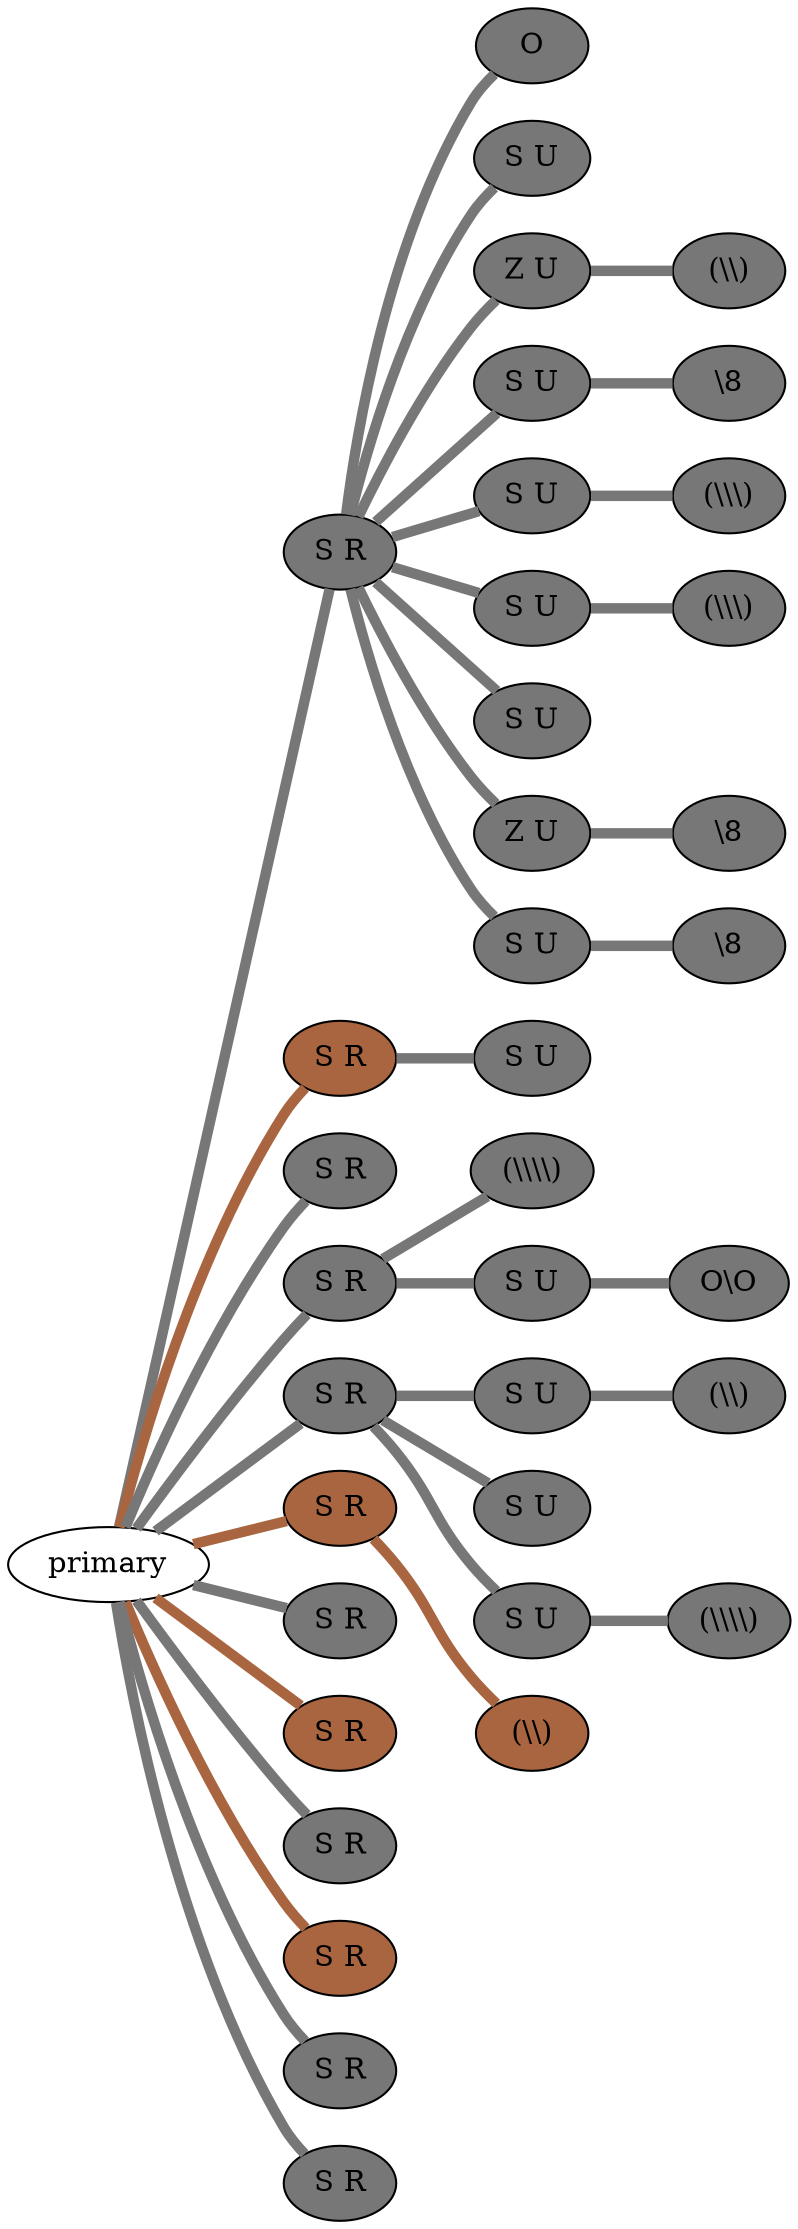graph {
 graph [rankdir=LR]
"primary" -- "1" [penwidth=5,color="#777777"]
"1" [label="S R", style=filled, fillcolor="#777777"]
"1" -- "1:0" [penwidth=5,color="#777777"]
"1:0" [label="O", style=filled, fillcolor="#777777"]
"1" -- "1s1" [penwidth=5,color="#777777"]
"1s1" [label="S U", style=filled, fillcolor="#777777"]
"1" -- "1s2" [penwidth=5,color="#777777"]
"1s2" [label="Z U", style=filled, fillcolor="#777777"]
"1s2" -- "1s2:0" [penwidth=5,color="#777777"]
"1s2:0" [label="(\\\\)", style=filled, fillcolor="#777777"]
"1" -- "1s3" [penwidth=5,color="#777777"]
"1s3" [label="S U", style=filled, fillcolor="#777777"]
"1s3" -- "1s3:0" [penwidth=5,color="#777777"]
"1s3:0" [label="\\8", style=filled, fillcolor="#777777"]
"1" -- "1s4" [penwidth=5,color="#777777"]
"1s4" [label="S U", style=filled, fillcolor="#777777"]
"1s4" -- "1s4:0" [penwidth=5,color="#777777"]
"1s4:0" [label="(\\\\\\)", style=filled, fillcolor="#777777"]
"1" -- "1s5" [penwidth=5,color="#777777"]
"1s5" [label="S U", style=filled, fillcolor="#777777"]
"1s5" -- "1s5:0" [penwidth=5,color="#777777"]
"1s5:0" [label="(\\\\\\)", style=filled, fillcolor="#777777"]
"1" -- "1s6" [penwidth=5,color="#777777"]
"1s6" [label="S U", style=filled, fillcolor="#777777"]
"1" -- "1s7" [penwidth=5,color="#777777"]
"1s7" [label="Z U", style=filled, fillcolor="#777777"]
"1s7" -- "1s7:0" [penwidth=5,color="#777777"]
"1s7:0" [label="\\8", style=filled, fillcolor="#777777"]
"1" -- "1s8" [penwidth=5,color="#777777"]
"1s8" [label="S U", style=filled, fillcolor="#777777"]
"1s8" -- "1s8:0" [penwidth=5,color="#777777"]
"1s8:0" [label="\\8", style=filled, fillcolor="#777777"]
"primary" -- "2" [penwidth=5,color="#A86540"]
"2" [label="S R", style=filled, fillcolor="#A86540"]
"2" -- "2s1" [penwidth=5,color="#777777"]
"2s1" [label="S U", style=filled, fillcolor="#777777"]
"primary" -- "3" [penwidth=5,color="#777777"]
"3" [label="S R", style=filled, fillcolor="#777777"]
"primary" -- "4" [penwidth=5,color="#777777"]
"4" [label="S R", style=filled, fillcolor="#777777"]
"4" -- "4:0" [penwidth=5,color="#777777"]
"4:0" [label="(\\\\\\\\)", style=filled, fillcolor="#777777"]
"4" -- "4s1" [penwidth=5,color="#777777"]
"4s1" [label="S U", style=filled, fillcolor="#777777"]
"4s1" -- "4s1:0" [penwidth=5,color="#777777"]
"4s1:0" [label="O\\O", style=filled, fillcolor="#777777"]
"primary" -- "5" [penwidth=5,color="#777777"]
"5" [label="S R", style=filled, fillcolor="#777777"]
"5" -- "5s1" [penwidth=5,color="#777777"]
"5s1" [label="S U", style=filled, fillcolor="#777777"]
"5s1" -- "5s1:0" [penwidth=5,color="#777777"]
"5s1:0" [label="(\\\\)", style=filled, fillcolor="#777777"]
"5" -- "5s2" [penwidth=5,color="#777777"]
"5s2" [label="S U", style=filled, fillcolor="#777777"]
"5" -- "5s3" [penwidth=5,color="#777777"]
"5s3" [label="S U", style=filled, fillcolor="#777777"]
"5s3" -- "5s3:0" [penwidth=5,color="#777777"]
"5s3:0" [label="(\\\\\\\\)", style=filled, fillcolor="#777777"]
"primary" -- "6" [penwidth=5,color="#A86540"]
"6" [label="S R", style=filled, fillcolor="#A86540"]
"6" -- "6:0" [penwidth=5,color="#A86540"]
"6:0" [label="(\\\\)", style=filled, fillcolor="#A86540"]
"primary" -- "7" [penwidth=5,color="#777777"]
"7" [label="S R", style=filled, fillcolor="#777777"]
"primary" -- "8" [penwidth=5,color="#A86540"]
"8" [label="S R", style=filled, fillcolor="#A86540"]
"primary" -- "9" [penwidth=5,color="#777777"]
"9" [label="S R", style=filled, fillcolor="#777777"]
"primary" -- "10" [penwidth=5,color="#A86540"]
"10" [label="S R", style=filled, fillcolor="#A86540"]
"primary" -- "11" [penwidth=5,color="#777777"]
"11" [label="S R", style=filled, fillcolor="#777777"]
"primary" -- "12" [penwidth=5,color="#777777"]
"12" [label="S R", style=filled, fillcolor="#777777"]
}
